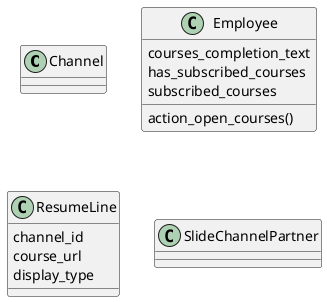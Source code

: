 @startuml classes_hr_skills_slides
set namespaceSeparator none
class "Channel" as odoo_src.odoo.addons.hr_skills_slides.models.slide_channel.Channel {
}
class "Employee" as odoo_src.odoo.addons.hr_skills_slides.models.hr_employee.Employee {
  courses_completion_text
  has_subscribed_courses
  subscribed_courses
  action_open_courses()
}
class "ResumeLine" as odoo_src.odoo.addons.hr_skills_slides.models.hr_resume_line.ResumeLine {
  channel_id
  course_url
  display_type
}
class "SlideChannelPartner" as odoo_src.odoo.addons.hr_skills_slides.models.slide_channel.SlideChannelPartner {
}
@enduml
